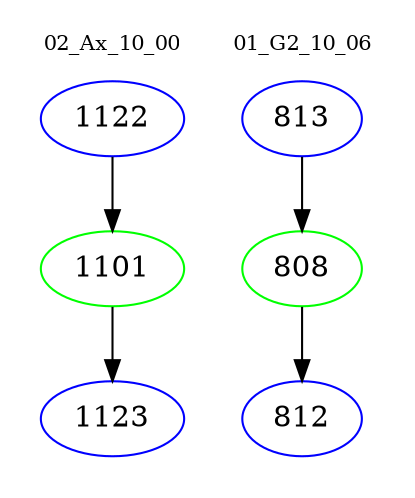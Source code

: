 digraph{
subgraph cluster_0 {
color = white
label = "02_Ax_10_00";
fontsize=10;
T0_1122 [label="1122", color="blue"]
T0_1122 -> T0_1101 [color="black"]
T0_1101 [label="1101", color="green"]
T0_1101 -> T0_1123 [color="black"]
T0_1123 [label="1123", color="blue"]
}
subgraph cluster_1 {
color = white
label = "01_G2_10_06";
fontsize=10;
T1_813 [label="813", color="blue"]
T1_813 -> T1_808 [color="black"]
T1_808 [label="808", color="green"]
T1_808 -> T1_812 [color="black"]
T1_812 [label="812", color="blue"]
}
}
